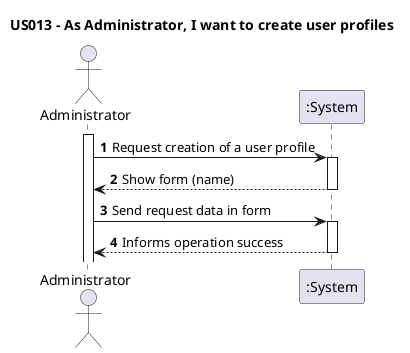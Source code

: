 @startuml
'https://plantuml.com/sequence-diagram

title US013 - As Administrator, I want to create user profiles

autoactivate on
autonumber

actor "Administrator" as Administrator
participant ":System" as System

activate Administrator

Administrator -> System: Request creation of a user profile
System --> Administrator: Show form (name)

Administrator -> System: Send request data in form
Administrator <-- System: Informs operation success


@enduml